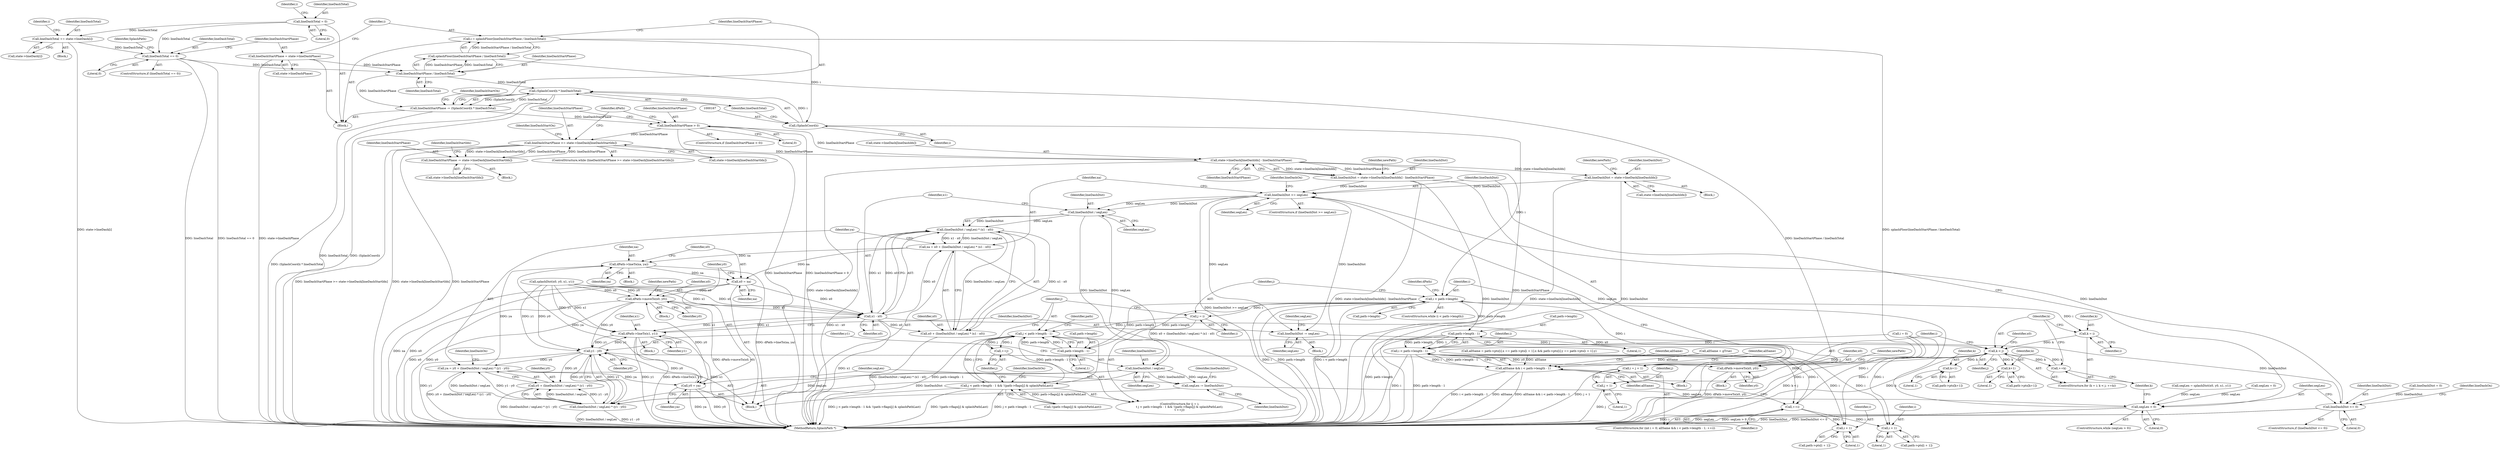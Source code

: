 digraph "1_poppler_8b6dc55e530b2f5ede6b9dfb64aafdd1d5836492@integer" {
"1000157" [label="(Call,i = splashFloor(lineDashStartPhase / lineDashTotal))"];
"1000159" [label="(Call,splashFloor(lineDashStartPhase / lineDashTotal))"];
"1000160" [label="(Call,lineDashStartPhase / lineDashTotal)"];
"1000152" [label="(Call,lineDashStartPhase = state->lineDashPhase)"];
"1000145" [label="(Call,lineDashTotal == 0)"];
"1000122" [label="(Call,lineDashTotal = 0)"];
"1000137" [label="(Call,lineDashTotal += state->lineDash[i])"];
"1000166" [label="(Call,(SplashCoord)i)"];
"1000165" [label="(Call,(SplashCoord)i * lineDashTotal)"];
"1000163" [label="(Call,lineDashStartPhase -= (SplashCoord)i * lineDashTotal)"];
"1000177" [label="(Call,lineDashStartPhase > 0)"];
"1000182" [label="(Call,lineDashStartPhase >= state->lineDash[lineDashStartIdx])"];
"1000194" [label="(Call,lineDashStartPhase -= state->lineDash[lineDashStartIdx])"];
"1000244" [label="(Call,state->lineDash[lineDashIdx] - lineDashStartPhase)"];
"1000242" [label="(Call,lineDashDist = state->lineDash[lineDashIdx] - lineDashStartPhase)"];
"1000317" [label="(Call,lineDashDist >= segLen)"];
"1000336" [label="(Call,lineDashDist -= segLen)"];
"1000394" [label="(Call,lineDashDist <= 0)"];
"1000349" [label="(Call,lineDashDist / segLen)"];
"1000348" [label="(Call,(lineDashDist / segLen) * (x1 - x0))"];
"1000344" [label="(Call,xa = x0 + (lineDashDist / segLen) * (x1 - x0))"];
"1000378" [label="(Call,dPath->lineTo(xa, ya))"];
"1000381" [label="(Call,x0 = xa)"];
"1000327" [label="(Call,dPath->moveTo(x0, y0))"];
"1000352" [label="(Call,x1 - x0)"];
"1000333" [label="(Call,dPath->lineTo(x1, y1))"];
"1000363" [label="(Call,y1 - y0)"];
"1000355" [label="(Call,ya = y0 + (lineDashDist / segLen) * (y1 - y0))"];
"1000384" [label="(Call,y0 = ya)"];
"1000357" [label="(Call,y0 + (lineDashDist / segLen) * (y1 - y0))"];
"1000359" [label="(Call,(lineDashDist / segLen) * (y1 - y0))"];
"1000372" [label="(Call,dPath->moveTo(x0, y0))"];
"1000346" [label="(Call,x0 + (lineDashDist / segLen) * (x1 - x0))"];
"1000360" [label="(Call,lineDashDist / segLen)"];
"1000387" [label="(Call,segLen -= lineDashDist)"];
"1000312" [label="(Call,segLen > 0)"];
"1000413" [label="(Call,lineDashDist = state->lineDash[lineDashIdx])"];
"1000208" [label="(Call,i < path->length)"];
"1000215" [label="(Call,j = i)"];
"1000219" [label="(Call,j < path->length - 1)"];
"1000218" [label="(Call,j < path->length - 1 && !(path->flags[j] & splashPathLast))"];
"1000234" [label="(Call,++j)"];
"1000258" [label="(Call,k < j)"];
"1000261" [label="(Call,++k)"];
"1000289" [label="(Call,k+1)"];
"1000300" [label="(Call,k+1)"];
"1000423" [label="(Call,i = j + 1)"];
"1000425" [label="(Call,j + 1)"];
"1000221" [label="(Call,path->length - 1)"];
"1000255" [label="(Call,k = i)"];
"1000448" [label="(Call,path->length - 1)"];
"1000446" [label="(Call,i < path->length - 1)"];
"1000444" [label="(Call,allSame && i < path->length - 1)"];
"1000453" [label="(Call,++i)"];
"1000472" [label="(Call,i + 1)"];
"1000489" [label="(Call,i + 1)"];
"1000166" [label="(Call,(SplashCoord)i)"];
"1000219" [label="(Call,j < path->length - 1)"];
"1000489" [label="(Call,i + 1)"];
"1000221" [label="(Call,path->length - 1)"];
"1000162" [label="(Identifier,lineDashTotal)"];
"1000382" [label="(Identifier,x0)"];
"1000242" [label="(Call,lineDashDist = state->lineDash[lineDashIdx] - lineDashStartPhase)"];
"1000343" [label="(Block,)"];
"1000168" [label="(Identifier,i)"];
"1000218" [label="(Call,j < path->length - 1 && !(path->flags[j] & splashPathLast))"];
"1000214" [label="(ControlStructure,for (j = i;\n\t j < path->length - 1 && !(path->flags[j] & splashPathLast);\n\t ++j))"];
"1000383" [label="(Identifier,xa)"];
"1000127" [label="(Identifier,i)"];
"1000441" [label="(Call,i = 0)"];
"1000304" [label="(Call,segLen = splashDist(x0, y0, x1, y1))"];
"1000397" [label="(Block,)"];
"1000262" [label="(Identifier,k)"];
"1000217" [label="(Identifier,i)"];
"1000380" [label="(Identifier,ya)"];
"1000356" [label="(Identifier,ya)"];
"1000189" [label="(Block,)"];
"1000290" [label="(Identifier,k)"];
"1000424" [label="(Identifier,i)"];
"1000522" [label="(MethodReturn,SplashPath *)"];
"1000374" [label="(Identifier,y0)"];
"1000379" [label="(Identifier,xa)"];
"1000135" [label="(Identifier,i)"];
"1000194" [label="(Call,lineDashStartPhase -= state->lineDash[lineDashStartIdx])"];
"1000169" [label="(Identifier,lineDashTotal)"];
"1000313" [label="(Identifier,segLen)"];
"1000331" [label="(Identifier,newPath)"];
"1000351" [label="(Identifier,segLen)"];
"1000311" [label="(ControlStructure,while (segLen > 0))"];
"1000491" [label="(Literal,1)"];
"1000326" [label="(Block,)"];
"1000209" [label="(Identifier,i)"];
"1000323" [label="(Block,)"];
"1000195" [label="(Identifier,lineDashStartPhase)"];
"1000165" [label="(Call,(SplashCoord)i * lineDashTotal)"];
"1000296" [label="(Call,path->pts[k+1])"];
"1000252" [label="(Identifier,newPath)"];
"1000178" [label="(Identifier,lineDashStartPhase)"];
"1000364" [label="(Identifier,y1)"];
"1000164" [label="(Identifier,lineDashStartPhase)"];
"1000415" [label="(Call,state->lineDash[lineDashIdx])"];
"1000353" [label="(Identifier,x1)"];
"1000260" [label="(Identifier,j)"];
"1000234" [label="(Call,++j)"];
"1000362" [label="(Identifier,segLen)"];
"1000456" [label="(Call,allSame = path->pts[i].x == path->pts[i + 1].x && path->pts[i].y == path->pts[i + 1].y)"];
"1000191" [label="(Identifier,lineDashStartOn)"];
"1000320" [label="(Block,)"];
"1000123" [label="(Identifier,lineDashTotal)"];
"1000414" [label="(Identifier,lineDashDist)"];
"1000226" [label="(Call,!(path->flags[j] & splashPathLast))"];
"1000395" [label="(Identifier,lineDashDist)"];
"1000177" [label="(Call,lineDashStartPhase > 0)"];
"1000322" [label="(Identifier,lineDashOn)"];
"1000146" [label="(Identifier,lineDashTotal)"];
"1000346" [label="(Call,x0 + (lineDashDist / segLen) * (x1 - x0))"];
"1000291" [label="(Literal,1)"];
"1000161" [label="(Identifier,lineDashStartPhase)"];
"1000208" [label="(Call,i < path->length)"];
"1000124" [label="(Literal,0)"];
"1000259" [label="(Identifier,k)"];
"1000446" [label="(Call,i < path->length - 1)"];
"1000244" [label="(Call,state->lineDash[lineDashIdx] - lineDashStartPhase)"];
"1000220" [label="(Identifier,j)"];
"1000237" [label="(Identifier,lineDashOn)"];
"1000261" [label="(Call,++k)"];
"1000468" [label="(Call,path->pts[i + 1])"];
"1000394" [label="(Call,lineDashDist <= 0)"];
"1000171" [label="(Identifier,lineDashStartOn)"];
"1000158" [label="(Identifier,i)"];
"1000349" [label="(Call,lineDashDist / segLen)"];
"1000207" [label="(ControlStructure,while (i < path->length))"];
"1000182" [label="(Call,lineDashStartPhase >= state->lineDash[lineDashStartIdx])"];
"1000348" [label="(Call,(lineDashDist / segLen) * (x1 - x0))"];
"1000183" [label="(Identifier,lineDashStartPhase)"];
"1000361" [label="(Identifier,lineDashDist)"];
"1000184" [label="(Call,state->lineDash[lineDashStartIdx])"];
"1000336" [label="(Call,lineDashDist -= segLen)"];
"1000257" [label="(Identifier,i)"];
"1000386" [label="(Identifier,ya)"];
"1000256" [label="(Identifier,k)"];
"1000452" [label="(Literal,1)"];
"1000473" [label="(Identifier,i)"];
"1000245" [label="(Call,state->lineDash[lineDashIdx])"];
"1000431" [label="(Identifier,dPath)"];
"1000136" [label="(Block,)"];
"1000425" [label="(Call,j + 1)"];
"1000352" [label="(Call,x1 - x0)"];
"1000157" [label="(Call,i = splashFloor(lineDashStartPhase / lineDashTotal))"];
"1000340" [label="(Identifier,segLen)"];
"1000390" [label="(Call,lineDashDist = 0)"];
"1000302" [label="(Literal,1)"];
"1000365" [label="(Identifier,y0)"];
"1000454" [label="(Identifier,i)"];
"1000384" [label="(Call,y0 = ya)"];
"1000327" [label="(Call,dPath->moveTo(x0, y0))"];
"1000391" [label="(Identifier,lineDashDist)"];
"1000300" [label="(Call,k+1)"];
"1000359" [label="(Call,(lineDashDist / segLen) * (y1 - y0))"];
"1000389" [label="(Identifier,lineDashDist)"];
"1000154" [label="(Call,state->lineDashPhase)"];
"1000210" [label="(Call,path->length)"];
"1000426" [label="(Identifier,j)"];
"1000354" [label="(Identifier,x0)"];
"1000335" [label="(Identifier,y1)"];
"1000137" [label="(Call,lineDashTotal += state->lineDash[i])"];
"1000181" [label="(ControlStructure,while (lineDashStartPhase >= state->lineDash[lineDashStartIdx]))"];
"1000329" [label="(Identifier,y0)"];
"1000258" [label="(Call,k < j)"];
"1000301" [label="(Identifier,k)"];
"1000490" [label="(Identifier,i)"];
"1000153" [label="(Identifier,lineDashStartPhase)"];
"1000151" [label="(Identifier,SplashPath)"];
"1000444" [label="(Call,allSame && i < path->length - 1)"];
"1000179" [label="(Literal,0)"];
"1000318" [label="(Identifier,lineDashDist)"];
"1000449" [label="(Call,path->length)"];
"1000160" [label="(Call,lineDashStartPhase / lineDashTotal)"];
"1000196" [label="(Call,state->lineDash[lineDashStartIdx])"];
"1000243" [label="(Identifier,lineDashDist)"];
"1000494" [label="(Identifier,allSame)"];
"1000436" [label="(Call,allSame = gTrue)"];
"1000176" [label="(ControlStructure,if (lineDashStartPhase > 0))"];
"1000204" [label="(Identifier,dPath)"];
"1000338" [label="(Identifier,segLen)"];
"1000344" [label="(Call,xa = x0 + (lineDashDist / segLen) * (x1 - x0))"];
"1000316" [label="(ControlStructure,if (lineDashDist >= segLen))"];
"1000215" [label="(Call,j = i)"];
"1000372" [label="(Call,dPath->moveTo(x0, y0))"];
"1000225" [label="(Literal,1)"];
"1000317" [label="(Call,lineDashDist >= segLen)"];
"1000357" [label="(Call,y0 + (lineDashDist / segLen) * (y1 - y0))"];
"1000393" [label="(ControlStructure,if (lineDashDist <= 0))"];
"1000472" [label="(Call,i + 1)"];
"1000355" [label="(Call,ya = y0 + (lineDashDist / segLen) * (y1 - y0))"];
"1000457" [label="(Identifier,allSame)"];
"1000312" [label="(Call,segLen > 0)"];
"1000147" [label="(Literal,0)"];
"1000363" [label="(Call,y1 - y0)"];
"1000439" [label="(ControlStructure,for (int i = 0; allSame && i < path->length - 1; ++i))"];
"1000145" [label="(Call,lineDashTotal == 0)"];
"1000222" [label="(Call,path->length)"];
"1000360" [label="(Call,lineDashDist / segLen)"];
"1000368" [label="(Block,)"];
"1000235" [label="(Identifier,j)"];
"1000306" [label="(Call,splashDist(x0, y0, x1, y1))"];
"1000453" [label="(Call,++i)"];
"1000319" [label="(Identifier,segLen)"];
"1000347" [label="(Identifier,x0)"];
"1000413" [label="(Call,lineDashDist = state->lineDash[lineDashIdx])"];
"1000387" [label="(Call,segLen -= lineDashDist)"];
"1000122" [label="(Call,lineDashTotal = 0)"];
"1000474" [label="(Literal,1)"];
"1000144" [label="(ControlStructure,if (lineDashTotal == 0))"];
"1000373" [label="(Identifier,x0)"];
"1000202" [label="(Identifier,lineDashStartIdx)"];
"1000448" [label="(Call,path->length - 1)"];
"1000396" [label="(Literal,0)"];
"1000163" [label="(Call,lineDashStartPhase -= (SplashCoord)i * lineDashTotal)"];
"1000381" [label="(Call,x0 = xa)"];
"1000289" [label="(Call,k+1)"];
"1000230" [label="(Identifier,path)"];
"1000213" [label="(Block,)"];
"1000385" [label="(Identifier,y0)"];
"1000399" [label="(Identifier,lineDashOn)"];
"1000367" [label="(Identifier,lineDashOn)"];
"1000285" [label="(Call,path->pts[k+1])"];
"1000371" [label="(Block,)"];
"1000445" [label="(Identifier,allSame)"];
"1000254" [label="(ControlStructure,for (k = i; k < j; ++k))"];
"1000216" [label="(Identifier,j)"];
"1000139" [label="(Call,state->lineDash[i])"];
"1000485" [label="(Call,path->pts[i + 1])"];
"1000334" [label="(Identifier,x1)"];
"1000255" [label="(Call,k = i)"];
"1000159" [label="(Call,splashFloor(lineDashStartPhase / lineDashTotal))"];
"1000376" [label="(Identifier,newPath)"];
"1000333" [label="(Call,dPath->lineTo(x1, y1))"];
"1000314" [label="(Literal,0)"];
"1000350" [label="(Identifier,lineDashDist)"];
"1000447" [label="(Identifier,i)"];
"1000427" [label="(Literal,1)"];
"1000378" [label="(Call,dPath->lineTo(xa, ya))"];
"1000358" [label="(Identifier,y0)"];
"1000423" [label="(Call,i = j + 1)"];
"1000250" [label="(Identifier,lineDashStartPhase)"];
"1000339" [label="(Call,segLen = 0)"];
"1000421" [label="(Identifier,newPath)"];
"1000152" [label="(Call,lineDashStartPhase = state->lineDashPhase)"];
"1000102" [label="(Block,)"];
"1000328" [label="(Identifier,x0)"];
"1000265" [label="(Identifier,x0)"];
"1000138" [label="(Identifier,lineDashTotal)"];
"1000388" [label="(Identifier,segLen)"];
"1000337" [label="(Identifier,lineDashDist)"];
"1000345" [label="(Identifier,xa)"];
"1000157" -> "1000102"  [label="AST: "];
"1000157" -> "1000159"  [label="CFG: "];
"1000158" -> "1000157"  [label="AST: "];
"1000159" -> "1000157"  [label="AST: "];
"1000164" -> "1000157"  [label="CFG: "];
"1000157" -> "1000522"  [label="DDG: splashFloor(lineDashStartPhase / lineDashTotal)"];
"1000159" -> "1000157"  [label="DDG: lineDashStartPhase / lineDashTotal"];
"1000157" -> "1000166"  [label="DDG: i"];
"1000159" -> "1000160"  [label="CFG: "];
"1000160" -> "1000159"  [label="AST: "];
"1000159" -> "1000522"  [label="DDG: lineDashStartPhase / lineDashTotal"];
"1000160" -> "1000159"  [label="DDG: lineDashStartPhase"];
"1000160" -> "1000159"  [label="DDG: lineDashTotal"];
"1000160" -> "1000162"  [label="CFG: "];
"1000161" -> "1000160"  [label="AST: "];
"1000162" -> "1000160"  [label="AST: "];
"1000152" -> "1000160"  [label="DDG: lineDashStartPhase"];
"1000145" -> "1000160"  [label="DDG: lineDashTotal"];
"1000160" -> "1000163"  [label="DDG: lineDashStartPhase"];
"1000160" -> "1000165"  [label="DDG: lineDashTotal"];
"1000152" -> "1000102"  [label="AST: "];
"1000152" -> "1000154"  [label="CFG: "];
"1000153" -> "1000152"  [label="AST: "];
"1000154" -> "1000152"  [label="AST: "];
"1000158" -> "1000152"  [label="CFG: "];
"1000152" -> "1000522"  [label="DDG: state->lineDashPhase"];
"1000145" -> "1000144"  [label="AST: "];
"1000145" -> "1000147"  [label="CFG: "];
"1000146" -> "1000145"  [label="AST: "];
"1000147" -> "1000145"  [label="AST: "];
"1000151" -> "1000145"  [label="CFG: "];
"1000153" -> "1000145"  [label="CFG: "];
"1000145" -> "1000522"  [label="DDG: lineDashTotal == 0"];
"1000145" -> "1000522"  [label="DDG: lineDashTotal"];
"1000122" -> "1000145"  [label="DDG: lineDashTotal"];
"1000137" -> "1000145"  [label="DDG: lineDashTotal"];
"1000122" -> "1000102"  [label="AST: "];
"1000122" -> "1000124"  [label="CFG: "];
"1000123" -> "1000122"  [label="AST: "];
"1000124" -> "1000122"  [label="AST: "];
"1000127" -> "1000122"  [label="CFG: "];
"1000122" -> "1000137"  [label="DDG: lineDashTotal"];
"1000137" -> "1000136"  [label="AST: "];
"1000137" -> "1000139"  [label="CFG: "];
"1000138" -> "1000137"  [label="AST: "];
"1000139" -> "1000137"  [label="AST: "];
"1000135" -> "1000137"  [label="CFG: "];
"1000137" -> "1000522"  [label="DDG: state->lineDash[i]"];
"1000166" -> "1000165"  [label="AST: "];
"1000166" -> "1000168"  [label="CFG: "];
"1000167" -> "1000166"  [label="AST: "];
"1000168" -> "1000166"  [label="AST: "];
"1000169" -> "1000166"  [label="CFG: "];
"1000166" -> "1000165"  [label="DDG: i"];
"1000166" -> "1000208"  [label="DDG: i"];
"1000165" -> "1000163"  [label="AST: "];
"1000165" -> "1000169"  [label="CFG: "];
"1000169" -> "1000165"  [label="AST: "];
"1000163" -> "1000165"  [label="CFG: "];
"1000165" -> "1000522"  [label="DDG: lineDashTotal"];
"1000165" -> "1000522"  [label="DDG: (SplashCoord)i"];
"1000165" -> "1000163"  [label="DDG: (SplashCoord)i"];
"1000165" -> "1000163"  [label="DDG: lineDashTotal"];
"1000163" -> "1000102"  [label="AST: "];
"1000164" -> "1000163"  [label="AST: "];
"1000171" -> "1000163"  [label="CFG: "];
"1000163" -> "1000522"  [label="DDG: (SplashCoord)i * lineDashTotal"];
"1000163" -> "1000177"  [label="DDG: lineDashStartPhase"];
"1000177" -> "1000176"  [label="AST: "];
"1000177" -> "1000179"  [label="CFG: "];
"1000178" -> "1000177"  [label="AST: "];
"1000179" -> "1000177"  [label="AST: "];
"1000183" -> "1000177"  [label="CFG: "];
"1000204" -> "1000177"  [label="CFG: "];
"1000177" -> "1000522"  [label="DDG: lineDashStartPhase"];
"1000177" -> "1000522"  [label="DDG: lineDashStartPhase > 0"];
"1000177" -> "1000182"  [label="DDG: lineDashStartPhase"];
"1000177" -> "1000244"  [label="DDG: lineDashStartPhase"];
"1000182" -> "1000181"  [label="AST: "];
"1000182" -> "1000184"  [label="CFG: "];
"1000183" -> "1000182"  [label="AST: "];
"1000184" -> "1000182"  [label="AST: "];
"1000191" -> "1000182"  [label="CFG: "];
"1000204" -> "1000182"  [label="CFG: "];
"1000182" -> "1000522"  [label="DDG: lineDashStartPhase >= state->lineDash[lineDashStartIdx]"];
"1000182" -> "1000522"  [label="DDG: state->lineDash[lineDashStartIdx]"];
"1000182" -> "1000522"  [label="DDG: lineDashStartPhase"];
"1000194" -> "1000182"  [label="DDG: lineDashStartPhase"];
"1000182" -> "1000194"  [label="DDG: state->lineDash[lineDashStartIdx]"];
"1000182" -> "1000194"  [label="DDG: lineDashStartPhase"];
"1000182" -> "1000244"  [label="DDG: lineDashStartPhase"];
"1000194" -> "1000189"  [label="AST: "];
"1000194" -> "1000196"  [label="CFG: "];
"1000195" -> "1000194"  [label="AST: "];
"1000196" -> "1000194"  [label="AST: "];
"1000202" -> "1000194"  [label="CFG: "];
"1000244" -> "1000242"  [label="AST: "];
"1000244" -> "1000250"  [label="CFG: "];
"1000245" -> "1000244"  [label="AST: "];
"1000250" -> "1000244"  [label="AST: "];
"1000242" -> "1000244"  [label="CFG: "];
"1000244" -> "1000522"  [label="DDG: lineDashStartPhase"];
"1000244" -> "1000522"  [label="DDG: state->lineDash[lineDashIdx]"];
"1000244" -> "1000242"  [label="DDG: state->lineDash[lineDashIdx]"];
"1000244" -> "1000242"  [label="DDG: lineDashStartPhase"];
"1000244" -> "1000413"  [label="DDG: state->lineDash[lineDashIdx]"];
"1000242" -> "1000213"  [label="AST: "];
"1000243" -> "1000242"  [label="AST: "];
"1000252" -> "1000242"  [label="CFG: "];
"1000242" -> "1000522"  [label="DDG: state->lineDash[lineDashIdx] - lineDashStartPhase"];
"1000242" -> "1000522"  [label="DDG: lineDashDist"];
"1000242" -> "1000317"  [label="DDG: lineDashDist"];
"1000317" -> "1000316"  [label="AST: "];
"1000317" -> "1000319"  [label="CFG: "];
"1000318" -> "1000317"  [label="AST: "];
"1000319" -> "1000317"  [label="AST: "];
"1000322" -> "1000317"  [label="CFG: "];
"1000345" -> "1000317"  [label="CFG: "];
"1000317" -> "1000522"  [label="DDG: lineDashDist >= segLen"];
"1000413" -> "1000317"  [label="DDG: lineDashDist"];
"1000394" -> "1000317"  [label="DDG: lineDashDist"];
"1000312" -> "1000317"  [label="DDG: segLen"];
"1000317" -> "1000336"  [label="DDG: segLen"];
"1000317" -> "1000336"  [label="DDG: lineDashDist"];
"1000317" -> "1000349"  [label="DDG: lineDashDist"];
"1000317" -> "1000349"  [label="DDG: segLen"];
"1000336" -> "1000320"  [label="AST: "];
"1000336" -> "1000338"  [label="CFG: "];
"1000337" -> "1000336"  [label="AST: "];
"1000338" -> "1000336"  [label="AST: "];
"1000340" -> "1000336"  [label="CFG: "];
"1000336" -> "1000394"  [label="DDG: lineDashDist"];
"1000394" -> "1000393"  [label="AST: "];
"1000394" -> "1000396"  [label="CFG: "];
"1000395" -> "1000394"  [label="AST: "];
"1000396" -> "1000394"  [label="AST: "];
"1000313" -> "1000394"  [label="CFG: "];
"1000399" -> "1000394"  [label="CFG: "];
"1000394" -> "1000522"  [label="DDG: lineDashDist <= 0"];
"1000394" -> "1000522"  [label="DDG: lineDashDist"];
"1000390" -> "1000394"  [label="DDG: lineDashDist"];
"1000349" -> "1000348"  [label="AST: "];
"1000349" -> "1000351"  [label="CFG: "];
"1000350" -> "1000349"  [label="AST: "];
"1000351" -> "1000349"  [label="AST: "];
"1000353" -> "1000349"  [label="CFG: "];
"1000349" -> "1000348"  [label="DDG: lineDashDist"];
"1000349" -> "1000348"  [label="DDG: segLen"];
"1000349" -> "1000360"  [label="DDG: lineDashDist"];
"1000349" -> "1000360"  [label="DDG: segLen"];
"1000348" -> "1000346"  [label="AST: "];
"1000348" -> "1000352"  [label="CFG: "];
"1000352" -> "1000348"  [label="AST: "];
"1000346" -> "1000348"  [label="CFG: "];
"1000348" -> "1000522"  [label="DDG: x1 - x0"];
"1000348" -> "1000344"  [label="DDG: lineDashDist / segLen"];
"1000348" -> "1000344"  [label="DDG: x1 - x0"];
"1000348" -> "1000346"  [label="DDG: lineDashDist / segLen"];
"1000348" -> "1000346"  [label="DDG: x1 - x0"];
"1000352" -> "1000348"  [label="DDG: x1"];
"1000352" -> "1000348"  [label="DDG: x0"];
"1000344" -> "1000343"  [label="AST: "];
"1000344" -> "1000346"  [label="CFG: "];
"1000345" -> "1000344"  [label="AST: "];
"1000346" -> "1000344"  [label="AST: "];
"1000356" -> "1000344"  [label="CFG: "];
"1000344" -> "1000522"  [label="DDG: x0 + (lineDashDist / segLen) * (x1 - x0)"];
"1000352" -> "1000344"  [label="DDG: x0"];
"1000344" -> "1000378"  [label="DDG: xa"];
"1000344" -> "1000381"  [label="DDG: xa"];
"1000378" -> "1000368"  [label="AST: "];
"1000378" -> "1000380"  [label="CFG: "];
"1000379" -> "1000378"  [label="AST: "];
"1000380" -> "1000378"  [label="AST: "];
"1000382" -> "1000378"  [label="CFG: "];
"1000378" -> "1000522"  [label="DDG: dPath->lineTo(xa, ya)"];
"1000355" -> "1000378"  [label="DDG: ya"];
"1000378" -> "1000381"  [label="DDG: xa"];
"1000378" -> "1000384"  [label="DDG: ya"];
"1000381" -> "1000343"  [label="AST: "];
"1000381" -> "1000383"  [label="CFG: "];
"1000382" -> "1000381"  [label="AST: "];
"1000383" -> "1000381"  [label="AST: "];
"1000385" -> "1000381"  [label="CFG: "];
"1000381" -> "1000522"  [label="DDG: xa"];
"1000381" -> "1000522"  [label="DDG: x0"];
"1000381" -> "1000327"  [label="DDG: x0"];
"1000381" -> "1000352"  [label="DDG: x0"];
"1000327" -> "1000326"  [label="AST: "];
"1000327" -> "1000329"  [label="CFG: "];
"1000328" -> "1000327"  [label="AST: "];
"1000329" -> "1000327"  [label="AST: "];
"1000331" -> "1000327"  [label="CFG: "];
"1000327" -> "1000522"  [label="DDG: x0"];
"1000327" -> "1000522"  [label="DDG: y0"];
"1000327" -> "1000522"  [label="DDG: dPath->moveTo(x0, y0)"];
"1000306" -> "1000327"  [label="DDG: x0"];
"1000306" -> "1000327"  [label="DDG: y0"];
"1000384" -> "1000327"  [label="DDG: y0"];
"1000327" -> "1000352"  [label="DDG: x0"];
"1000327" -> "1000363"  [label="DDG: y0"];
"1000352" -> "1000354"  [label="CFG: "];
"1000353" -> "1000352"  [label="AST: "];
"1000354" -> "1000352"  [label="AST: "];
"1000352" -> "1000522"  [label="DDG: x1"];
"1000352" -> "1000333"  [label="DDG: x1"];
"1000352" -> "1000346"  [label="DDG: x0"];
"1000333" -> "1000352"  [label="DDG: x1"];
"1000306" -> "1000352"  [label="DDG: x1"];
"1000306" -> "1000352"  [label="DDG: x0"];
"1000352" -> "1000372"  [label="DDG: x0"];
"1000333" -> "1000323"  [label="AST: "];
"1000333" -> "1000335"  [label="CFG: "];
"1000334" -> "1000333"  [label="AST: "];
"1000335" -> "1000333"  [label="AST: "];
"1000337" -> "1000333"  [label="CFG: "];
"1000333" -> "1000522"  [label="DDG: x1"];
"1000333" -> "1000522"  [label="DDG: dPath->lineTo(x1, y1)"];
"1000333" -> "1000522"  [label="DDG: y1"];
"1000306" -> "1000333"  [label="DDG: x1"];
"1000306" -> "1000333"  [label="DDG: y1"];
"1000363" -> "1000333"  [label="DDG: y1"];
"1000333" -> "1000363"  [label="DDG: y1"];
"1000363" -> "1000359"  [label="AST: "];
"1000363" -> "1000365"  [label="CFG: "];
"1000364" -> "1000363"  [label="AST: "];
"1000365" -> "1000363"  [label="AST: "];
"1000359" -> "1000363"  [label="CFG: "];
"1000363" -> "1000522"  [label="DDG: y1"];
"1000363" -> "1000355"  [label="DDG: y0"];
"1000363" -> "1000357"  [label="DDG: y0"];
"1000363" -> "1000359"  [label="DDG: y1"];
"1000363" -> "1000359"  [label="DDG: y0"];
"1000306" -> "1000363"  [label="DDG: y1"];
"1000306" -> "1000363"  [label="DDG: y0"];
"1000384" -> "1000363"  [label="DDG: y0"];
"1000363" -> "1000372"  [label="DDG: y0"];
"1000355" -> "1000343"  [label="AST: "];
"1000355" -> "1000357"  [label="CFG: "];
"1000356" -> "1000355"  [label="AST: "];
"1000357" -> "1000355"  [label="AST: "];
"1000367" -> "1000355"  [label="CFG: "];
"1000355" -> "1000522"  [label="DDG: y0 + (lineDashDist / segLen) * (y1 - y0)"];
"1000359" -> "1000355"  [label="DDG: lineDashDist / segLen"];
"1000359" -> "1000355"  [label="DDG: y1 - y0"];
"1000355" -> "1000384"  [label="DDG: ya"];
"1000384" -> "1000343"  [label="AST: "];
"1000384" -> "1000386"  [label="CFG: "];
"1000385" -> "1000384"  [label="AST: "];
"1000386" -> "1000384"  [label="AST: "];
"1000388" -> "1000384"  [label="CFG: "];
"1000384" -> "1000522"  [label="DDG: ya"];
"1000384" -> "1000522"  [label="DDG: y0"];
"1000357" -> "1000359"  [label="CFG: "];
"1000358" -> "1000357"  [label="AST: "];
"1000359" -> "1000357"  [label="AST: "];
"1000357" -> "1000522"  [label="DDG: (lineDashDist / segLen) * (y1 - y0)"];
"1000359" -> "1000357"  [label="DDG: lineDashDist / segLen"];
"1000359" -> "1000357"  [label="DDG: y1 - y0"];
"1000360" -> "1000359"  [label="AST: "];
"1000359" -> "1000522"  [label="DDG: lineDashDist / segLen"];
"1000359" -> "1000522"  [label="DDG: y1 - y0"];
"1000360" -> "1000359"  [label="DDG: lineDashDist"];
"1000360" -> "1000359"  [label="DDG: segLen"];
"1000372" -> "1000371"  [label="AST: "];
"1000372" -> "1000374"  [label="CFG: "];
"1000373" -> "1000372"  [label="AST: "];
"1000374" -> "1000372"  [label="AST: "];
"1000376" -> "1000372"  [label="CFG: "];
"1000372" -> "1000522"  [label="DDG: dPath->moveTo(x0, y0)"];
"1000347" -> "1000346"  [label="AST: "];
"1000346" -> "1000522"  [label="DDG: (lineDashDist / segLen) * (x1 - x0)"];
"1000360" -> "1000362"  [label="CFG: "];
"1000361" -> "1000360"  [label="AST: "];
"1000362" -> "1000360"  [label="AST: "];
"1000364" -> "1000360"  [label="CFG: "];
"1000360" -> "1000387"  [label="DDG: lineDashDist"];
"1000360" -> "1000387"  [label="DDG: segLen"];
"1000387" -> "1000343"  [label="AST: "];
"1000387" -> "1000389"  [label="CFG: "];
"1000388" -> "1000387"  [label="AST: "];
"1000389" -> "1000387"  [label="AST: "];
"1000391" -> "1000387"  [label="CFG: "];
"1000387" -> "1000312"  [label="DDG: segLen"];
"1000312" -> "1000311"  [label="AST: "];
"1000312" -> "1000314"  [label="CFG: "];
"1000313" -> "1000312"  [label="AST: "];
"1000314" -> "1000312"  [label="AST: "];
"1000318" -> "1000312"  [label="CFG: "];
"1000262" -> "1000312"  [label="CFG: "];
"1000312" -> "1000522"  [label="DDG: segLen > 0"];
"1000312" -> "1000522"  [label="DDG: segLen"];
"1000304" -> "1000312"  [label="DDG: segLen"];
"1000339" -> "1000312"  [label="DDG: segLen"];
"1000413" -> "1000397"  [label="AST: "];
"1000413" -> "1000415"  [label="CFG: "];
"1000414" -> "1000413"  [label="AST: "];
"1000415" -> "1000413"  [label="AST: "];
"1000421" -> "1000413"  [label="CFG: "];
"1000413" -> "1000522"  [label="DDG: lineDashDist"];
"1000413" -> "1000522"  [label="DDG: state->lineDash[lineDashIdx]"];
"1000208" -> "1000207"  [label="AST: "];
"1000208" -> "1000210"  [label="CFG: "];
"1000209" -> "1000208"  [label="AST: "];
"1000210" -> "1000208"  [label="AST: "];
"1000216" -> "1000208"  [label="CFG: "];
"1000431" -> "1000208"  [label="CFG: "];
"1000208" -> "1000522"  [label="DDG: i"];
"1000208" -> "1000522"  [label="DDG: path->length"];
"1000208" -> "1000522"  [label="DDG: i < path->length"];
"1000423" -> "1000208"  [label="DDG: i"];
"1000221" -> "1000208"  [label="DDG: path->length"];
"1000208" -> "1000215"  [label="DDG: i"];
"1000208" -> "1000221"  [label="DDG: path->length"];
"1000208" -> "1000255"  [label="DDG: i"];
"1000208" -> "1000448"  [label="DDG: path->length"];
"1000215" -> "1000214"  [label="AST: "];
"1000215" -> "1000217"  [label="CFG: "];
"1000216" -> "1000215"  [label="AST: "];
"1000217" -> "1000215"  [label="AST: "];
"1000220" -> "1000215"  [label="CFG: "];
"1000215" -> "1000219"  [label="DDG: j"];
"1000219" -> "1000218"  [label="AST: "];
"1000219" -> "1000221"  [label="CFG: "];
"1000220" -> "1000219"  [label="AST: "];
"1000221" -> "1000219"  [label="AST: "];
"1000230" -> "1000219"  [label="CFG: "];
"1000218" -> "1000219"  [label="CFG: "];
"1000219" -> "1000522"  [label="DDG: path->length - 1"];
"1000219" -> "1000218"  [label="DDG: j"];
"1000219" -> "1000218"  [label="DDG: path->length - 1"];
"1000234" -> "1000219"  [label="DDG: j"];
"1000221" -> "1000219"  [label="DDG: path->length"];
"1000221" -> "1000219"  [label="DDG: 1"];
"1000219" -> "1000234"  [label="DDG: j"];
"1000219" -> "1000258"  [label="DDG: j"];
"1000218" -> "1000214"  [label="AST: "];
"1000218" -> "1000226"  [label="CFG: "];
"1000226" -> "1000218"  [label="AST: "];
"1000235" -> "1000218"  [label="CFG: "];
"1000237" -> "1000218"  [label="CFG: "];
"1000218" -> "1000522"  [label="DDG: !(path->flags[j] & splashPathLast)"];
"1000218" -> "1000522"  [label="DDG: j < path->length - 1"];
"1000218" -> "1000522"  [label="DDG: j < path->length - 1 && !(path->flags[j] & splashPathLast)"];
"1000226" -> "1000218"  [label="DDG: path->flags[j] & splashPathLast"];
"1000234" -> "1000214"  [label="AST: "];
"1000234" -> "1000235"  [label="CFG: "];
"1000235" -> "1000234"  [label="AST: "];
"1000220" -> "1000234"  [label="CFG: "];
"1000258" -> "1000254"  [label="AST: "];
"1000258" -> "1000260"  [label="CFG: "];
"1000259" -> "1000258"  [label="AST: "];
"1000260" -> "1000258"  [label="AST: "];
"1000265" -> "1000258"  [label="CFG: "];
"1000424" -> "1000258"  [label="CFG: "];
"1000258" -> "1000522"  [label="DDG: k"];
"1000258" -> "1000522"  [label="DDG: k < j"];
"1000261" -> "1000258"  [label="DDG: k"];
"1000255" -> "1000258"  [label="DDG: k"];
"1000258" -> "1000261"  [label="DDG: k"];
"1000258" -> "1000289"  [label="DDG: k"];
"1000258" -> "1000300"  [label="DDG: k"];
"1000258" -> "1000423"  [label="DDG: j"];
"1000258" -> "1000425"  [label="DDG: j"];
"1000261" -> "1000254"  [label="AST: "];
"1000261" -> "1000262"  [label="CFG: "];
"1000262" -> "1000261"  [label="AST: "];
"1000259" -> "1000261"  [label="CFG: "];
"1000289" -> "1000285"  [label="AST: "];
"1000289" -> "1000291"  [label="CFG: "];
"1000290" -> "1000289"  [label="AST: "];
"1000291" -> "1000289"  [label="AST: "];
"1000285" -> "1000289"  [label="CFG: "];
"1000300" -> "1000296"  [label="AST: "];
"1000300" -> "1000302"  [label="CFG: "];
"1000301" -> "1000300"  [label="AST: "];
"1000302" -> "1000300"  [label="AST: "];
"1000296" -> "1000300"  [label="CFG: "];
"1000423" -> "1000213"  [label="AST: "];
"1000423" -> "1000425"  [label="CFG: "];
"1000424" -> "1000423"  [label="AST: "];
"1000425" -> "1000423"  [label="AST: "];
"1000209" -> "1000423"  [label="CFG: "];
"1000423" -> "1000522"  [label="DDG: j + 1"];
"1000425" -> "1000427"  [label="CFG: "];
"1000426" -> "1000425"  [label="AST: "];
"1000427" -> "1000425"  [label="AST: "];
"1000425" -> "1000522"  [label="DDG: j"];
"1000221" -> "1000225"  [label="CFG: "];
"1000222" -> "1000221"  [label="AST: "];
"1000225" -> "1000221"  [label="AST: "];
"1000255" -> "1000254"  [label="AST: "];
"1000255" -> "1000257"  [label="CFG: "];
"1000256" -> "1000255"  [label="AST: "];
"1000257" -> "1000255"  [label="AST: "];
"1000259" -> "1000255"  [label="CFG: "];
"1000448" -> "1000446"  [label="AST: "];
"1000448" -> "1000452"  [label="CFG: "];
"1000449" -> "1000448"  [label="AST: "];
"1000452" -> "1000448"  [label="AST: "];
"1000446" -> "1000448"  [label="CFG: "];
"1000448" -> "1000522"  [label="DDG: path->length"];
"1000448" -> "1000446"  [label="DDG: path->length"];
"1000448" -> "1000446"  [label="DDG: 1"];
"1000446" -> "1000444"  [label="AST: "];
"1000447" -> "1000446"  [label="AST: "];
"1000444" -> "1000446"  [label="CFG: "];
"1000446" -> "1000522"  [label="DDG: i"];
"1000446" -> "1000522"  [label="DDG: path->length - 1"];
"1000446" -> "1000444"  [label="DDG: i"];
"1000446" -> "1000444"  [label="DDG: path->length - 1"];
"1000441" -> "1000446"  [label="DDG: i"];
"1000453" -> "1000446"  [label="DDG: i"];
"1000446" -> "1000453"  [label="DDG: i"];
"1000446" -> "1000472"  [label="DDG: i"];
"1000446" -> "1000489"  [label="DDG: i"];
"1000444" -> "1000439"  [label="AST: "];
"1000444" -> "1000445"  [label="CFG: "];
"1000445" -> "1000444"  [label="AST: "];
"1000457" -> "1000444"  [label="CFG: "];
"1000494" -> "1000444"  [label="CFG: "];
"1000444" -> "1000522"  [label="DDG: i < path->length - 1"];
"1000444" -> "1000522"  [label="DDG: allSame"];
"1000444" -> "1000522"  [label="DDG: allSame && i < path->length - 1"];
"1000436" -> "1000444"  [label="DDG: allSame"];
"1000456" -> "1000444"  [label="DDG: allSame"];
"1000453" -> "1000439"  [label="AST: "];
"1000453" -> "1000454"  [label="CFG: "];
"1000454" -> "1000453"  [label="AST: "];
"1000445" -> "1000453"  [label="CFG: "];
"1000453" -> "1000522"  [label="DDG: i"];
"1000441" -> "1000453"  [label="DDG: i"];
"1000453" -> "1000472"  [label="DDG: i"];
"1000453" -> "1000489"  [label="DDG: i"];
"1000472" -> "1000468"  [label="AST: "];
"1000472" -> "1000474"  [label="CFG: "];
"1000473" -> "1000472"  [label="AST: "];
"1000474" -> "1000472"  [label="AST: "];
"1000468" -> "1000472"  [label="CFG: "];
"1000441" -> "1000472"  [label="DDG: i"];
"1000489" -> "1000485"  [label="AST: "];
"1000489" -> "1000491"  [label="CFG: "];
"1000490" -> "1000489"  [label="AST: "];
"1000491" -> "1000489"  [label="AST: "];
"1000485" -> "1000489"  [label="CFG: "];
"1000441" -> "1000489"  [label="DDG: i"];
}
